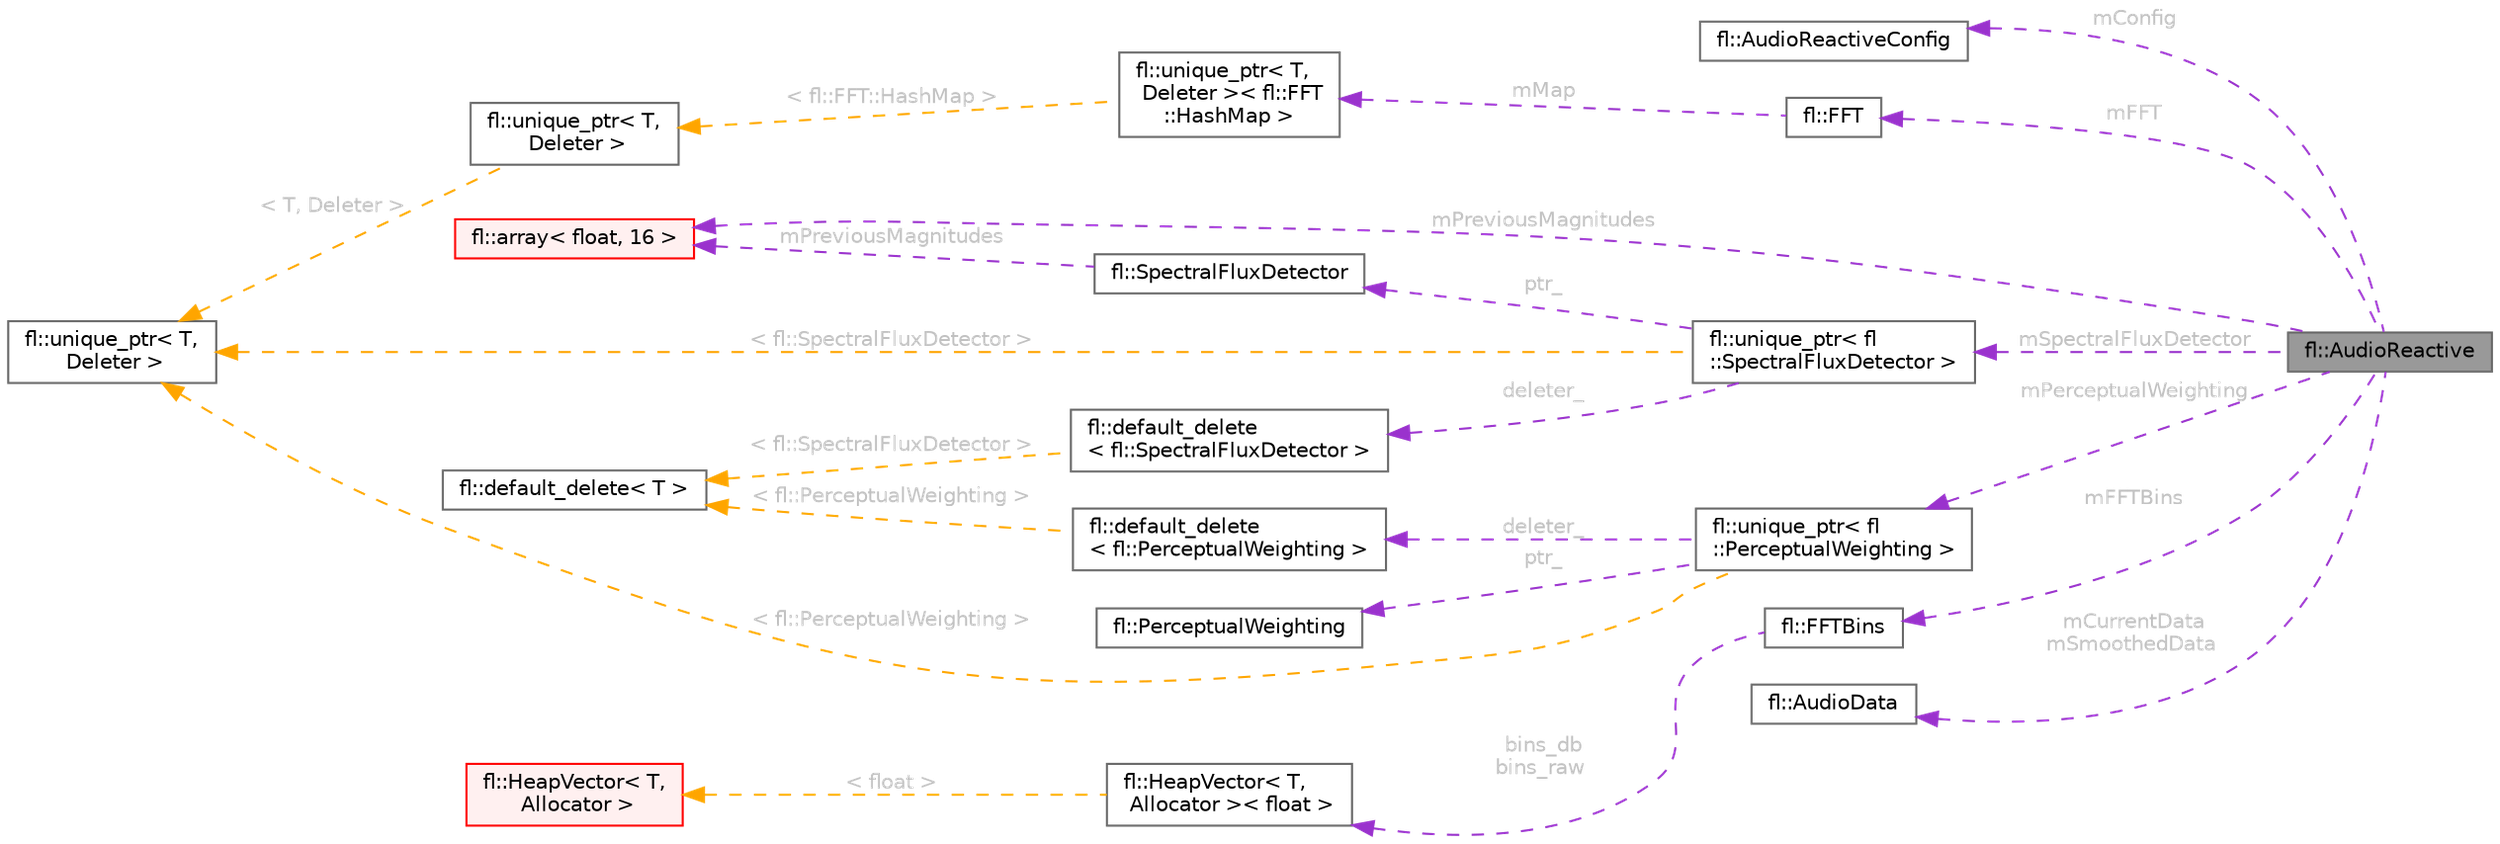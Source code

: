 digraph "fl::AudioReactive"
{
 // INTERACTIVE_SVG=YES
 // LATEX_PDF_SIZE
  bgcolor="transparent";
  edge [fontname=Helvetica,fontsize=10,labelfontname=Helvetica,labelfontsize=10];
  node [fontname=Helvetica,fontsize=10,shape=box,height=0.2,width=0.4];
  rankdir="LR";
  Node1 [id="Node000001",label="fl::AudioReactive",height=0.2,width=0.4,color="gray40", fillcolor="grey60", style="filled", fontcolor="black",tooltip=" "];
  Node2 -> Node1 [id="edge1_Node000001_Node000002",dir="back",color="darkorchid3",style="dashed",tooltip=" ",label=" mConfig",fontcolor="grey" ];
  Node2 [id="Node000002",label="fl::AudioReactiveConfig",height=0.2,width=0.4,color="gray40", fillcolor="white", style="filled",URL="$d4/d36/namespacefl.html#d1/da4/structfl_1_1_audio_reactive_config",tooltip=" "];
  Node3 -> Node1 [id="edge2_Node000001_Node000003",dir="back",color="darkorchid3",style="dashed",tooltip=" ",label=" mFFT",fontcolor="grey" ];
  Node3 [id="Node000003",label="fl::FFT",height=0.2,width=0.4,color="gray40", fillcolor="white", style="filled",URL="$d1/d47/classfl_1_1_f_f_t.html",tooltip=" "];
  Node4 -> Node3 [id="edge3_Node000003_Node000004",dir="back",color="darkorchid3",style="dashed",tooltip=" ",label=" mMap",fontcolor="grey" ];
  Node4 [id="Node000004",label="fl::unique_ptr\< T,\l Deleter \>\< fl::FFT\l::HashMap \>",height=0.2,width=0.4,color="gray40", fillcolor="white", style="filled",URL="$d6/d2e/classfl_1_1unique__ptr.html",tooltip=" "];
  Node5 -> Node4 [id="edge4_Node000004_Node000005",dir="back",color="orange",style="dashed",tooltip=" ",label=" \< fl::FFT::HashMap \>",fontcolor="grey" ];
  Node5 [id="Node000005",label="fl::unique_ptr\< T,\l Deleter \>",height=0.2,width=0.4,color="gray40", fillcolor="white", style="filled",URL="$d6/d2e/classfl_1_1unique__ptr.html",tooltip=" "];
  Node6 -> Node5 [id="edge5_Node000005_Node000006",dir="back",color="orange",style="dashed",tooltip=" ",label=" \< T, Deleter \>",fontcolor="grey" ];
  Node6 [id="Node000006",label="fl::unique_ptr\< T,\l Deleter \>",height=0.2,width=0.4,color="gray40", fillcolor="white", style="filled",URL="$d6/d2e/classfl_1_1unique__ptr.html",tooltip=" "];
  Node7 -> Node1 [id="edge6_Node000001_Node000007",dir="back",color="darkorchid3",style="dashed",tooltip=" ",label=" mFFTBins",fontcolor="grey" ];
  Node7 [id="Node000007",label="fl::FFTBins",height=0.2,width=0.4,color="gray40", fillcolor="white", style="filled",URL="$d1/dd3/structfl_1_1_f_f_t_bins.html",tooltip=" "];
  Node8 -> Node7 [id="edge7_Node000007_Node000008",dir="back",color="darkorchid3",style="dashed",tooltip=" ",label=" bins_db\nbins_raw",fontcolor="grey" ];
  Node8 [id="Node000008",label="fl::HeapVector\< T,\l Allocator \>\< float \>",height=0.2,width=0.4,color="gray40", fillcolor="white", style="filled",URL="$db/ddd/classfl_1_1_heap_vector.html",tooltip=" "];
  Node9 -> Node8 [id="edge8_Node000008_Node000009",dir="back",color="orange",style="dashed",tooltip=" ",label=" \< float \>",fontcolor="grey" ];
  Node9 [id="Node000009",label="fl::HeapVector\< T,\l Allocator \>",height=0.2,width=0.4,color="red", fillcolor="#FFF0F0", style="filled",URL="$db/ddd/classfl_1_1_heap_vector.html",tooltip=" "];
  Node11 -> Node1 [id="edge9_Node000001_Node000011",dir="back",color="darkorchid3",style="dashed",tooltip=" ",label=" mCurrentData\nmSmoothedData",fontcolor="grey" ];
  Node11 [id="Node000011",label="fl::AudioData",height=0.2,width=0.4,color="gray40", fillcolor="white", style="filled",URL="$d4/d36/namespacefl.html#d0/d36/structfl_1_1_audio_data",tooltip=" "];
  Node12 -> Node1 [id="edge10_Node000001_Node000012",dir="back",color="darkorchid3",style="dashed",tooltip=" ",label=" mSpectralFluxDetector",fontcolor="grey" ];
  Node12 [id="Node000012",label="fl::unique_ptr\< fl\l::SpectralFluxDetector \>",height=0.2,width=0.4,color="gray40", fillcolor="white", style="filled",URL="$d6/d2e/classfl_1_1unique__ptr.html",tooltip=" "];
  Node13 -> Node12 [id="edge11_Node000012_Node000013",dir="back",color="darkorchid3",style="dashed",tooltip=" ",label=" ptr_",fontcolor="grey" ];
  Node13 [id="Node000013",label="fl::SpectralFluxDetector",height=0.2,width=0.4,color="gray40", fillcolor="white", style="filled",URL="$df/d55/classfl_1_1_spectral_flux_detector.html",tooltip=" "];
  Node14 -> Node13 [id="edge12_Node000013_Node000014",dir="back",color="darkorchid3",style="dashed",tooltip=" ",label=" mPreviousMagnitudes",fontcolor="grey" ];
  Node14 [id="Node000014",label="fl::array\< float, 16 \>",height=0.2,width=0.4,color="red", fillcolor="#FFF0F0", style="filled",URL="$d4/dca/classfl_1_1array.html",tooltip=" "];
  Node16 -> Node12 [id="edge13_Node000012_Node000016",dir="back",color="darkorchid3",style="dashed",tooltip=" ",label=" deleter_",fontcolor="grey" ];
  Node16 [id="Node000016",label="fl::default_delete\l\< fl::SpectralFluxDetector \>",height=0.2,width=0.4,color="gray40", fillcolor="white", style="filled",URL="$d5/d2b/structfl_1_1default__delete.html",tooltip=" "];
  Node17 -> Node16 [id="edge14_Node000016_Node000017",dir="back",color="orange",style="dashed",tooltip=" ",label=" \< fl::SpectralFluxDetector \>",fontcolor="grey" ];
  Node17 [id="Node000017",label="fl::default_delete\< T \>",height=0.2,width=0.4,color="gray40", fillcolor="white", style="filled",URL="$d5/d2b/structfl_1_1default__delete.html",tooltip=" "];
  Node6 -> Node12 [id="edge15_Node000012_Node000006",dir="back",color="orange",style="dashed",tooltip=" ",label=" \< fl::SpectralFluxDetector \>",fontcolor="grey" ];
  Node18 -> Node1 [id="edge16_Node000001_Node000018",dir="back",color="darkorchid3",style="dashed",tooltip=" ",label=" mPerceptualWeighting",fontcolor="grey" ];
  Node18 [id="Node000018",label="fl::unique_ptr\< fl\l::PerceptualWeighting \>",height=0.2,width=0.4,color="gray40", fillcolor="white", style="filled",URL="$d6/d2e/classfl_1_1unique__ptr.html",tooltip=" "];
  Node19 -> Node18 [id="edge17_Node000018_Node000019",dir="back",color="darkorchid3",style="dashed",tooltip=" ",label=" ptr_",fontcolor="grey" ];
  Node19 [id="Node000019",label="fl::PerceptualWeighting",height=0.2,width=0.4,color="gray40", fillcolor="white", style="filled",URL="$d6/dd1/classfl_1_1_perceptual_weighting.html",tooltip=" "];
  Node20 -> Node18 [id="edge18_Node000018_Node000020",dir="back",color="darkorchid3",style="dashed",tooltip=" ",label=" deleter_",fontcolor="grey" ];
  Node20 [id="Node000020",label="fl::default_delete\l\< fl::PerceptualWeighting \>",height=0.2,width=0.4,color="gray40", fillcolor="white", style="filled",URL="$d5/d2b/structfl_1_1default__delete.html",tooltip=" "];
  Node17 -> Node20 [id="edge19_Node000020_Node000017",dir="back",color="orange",style="dashed",tooltip=" ",label=" \< fl::PerceptualWeighting \>",fontcolor="grey" ];
  Node6 -> Node18 [id="edge20_Node000018_Node000006",dir="back",color="orange",style="dashed",tooltip=" ",label=" \< fl::PerceptualWeighting \>",fontcolor="grey" ];
  Node14 -> Node1 [id="edge21_Node000001_Node000014",dir="back",color="darkorchid3",style="dashed",tooltip=" ",label=" mPreviousMagnitudes",fontcolor="grey" ];
}

